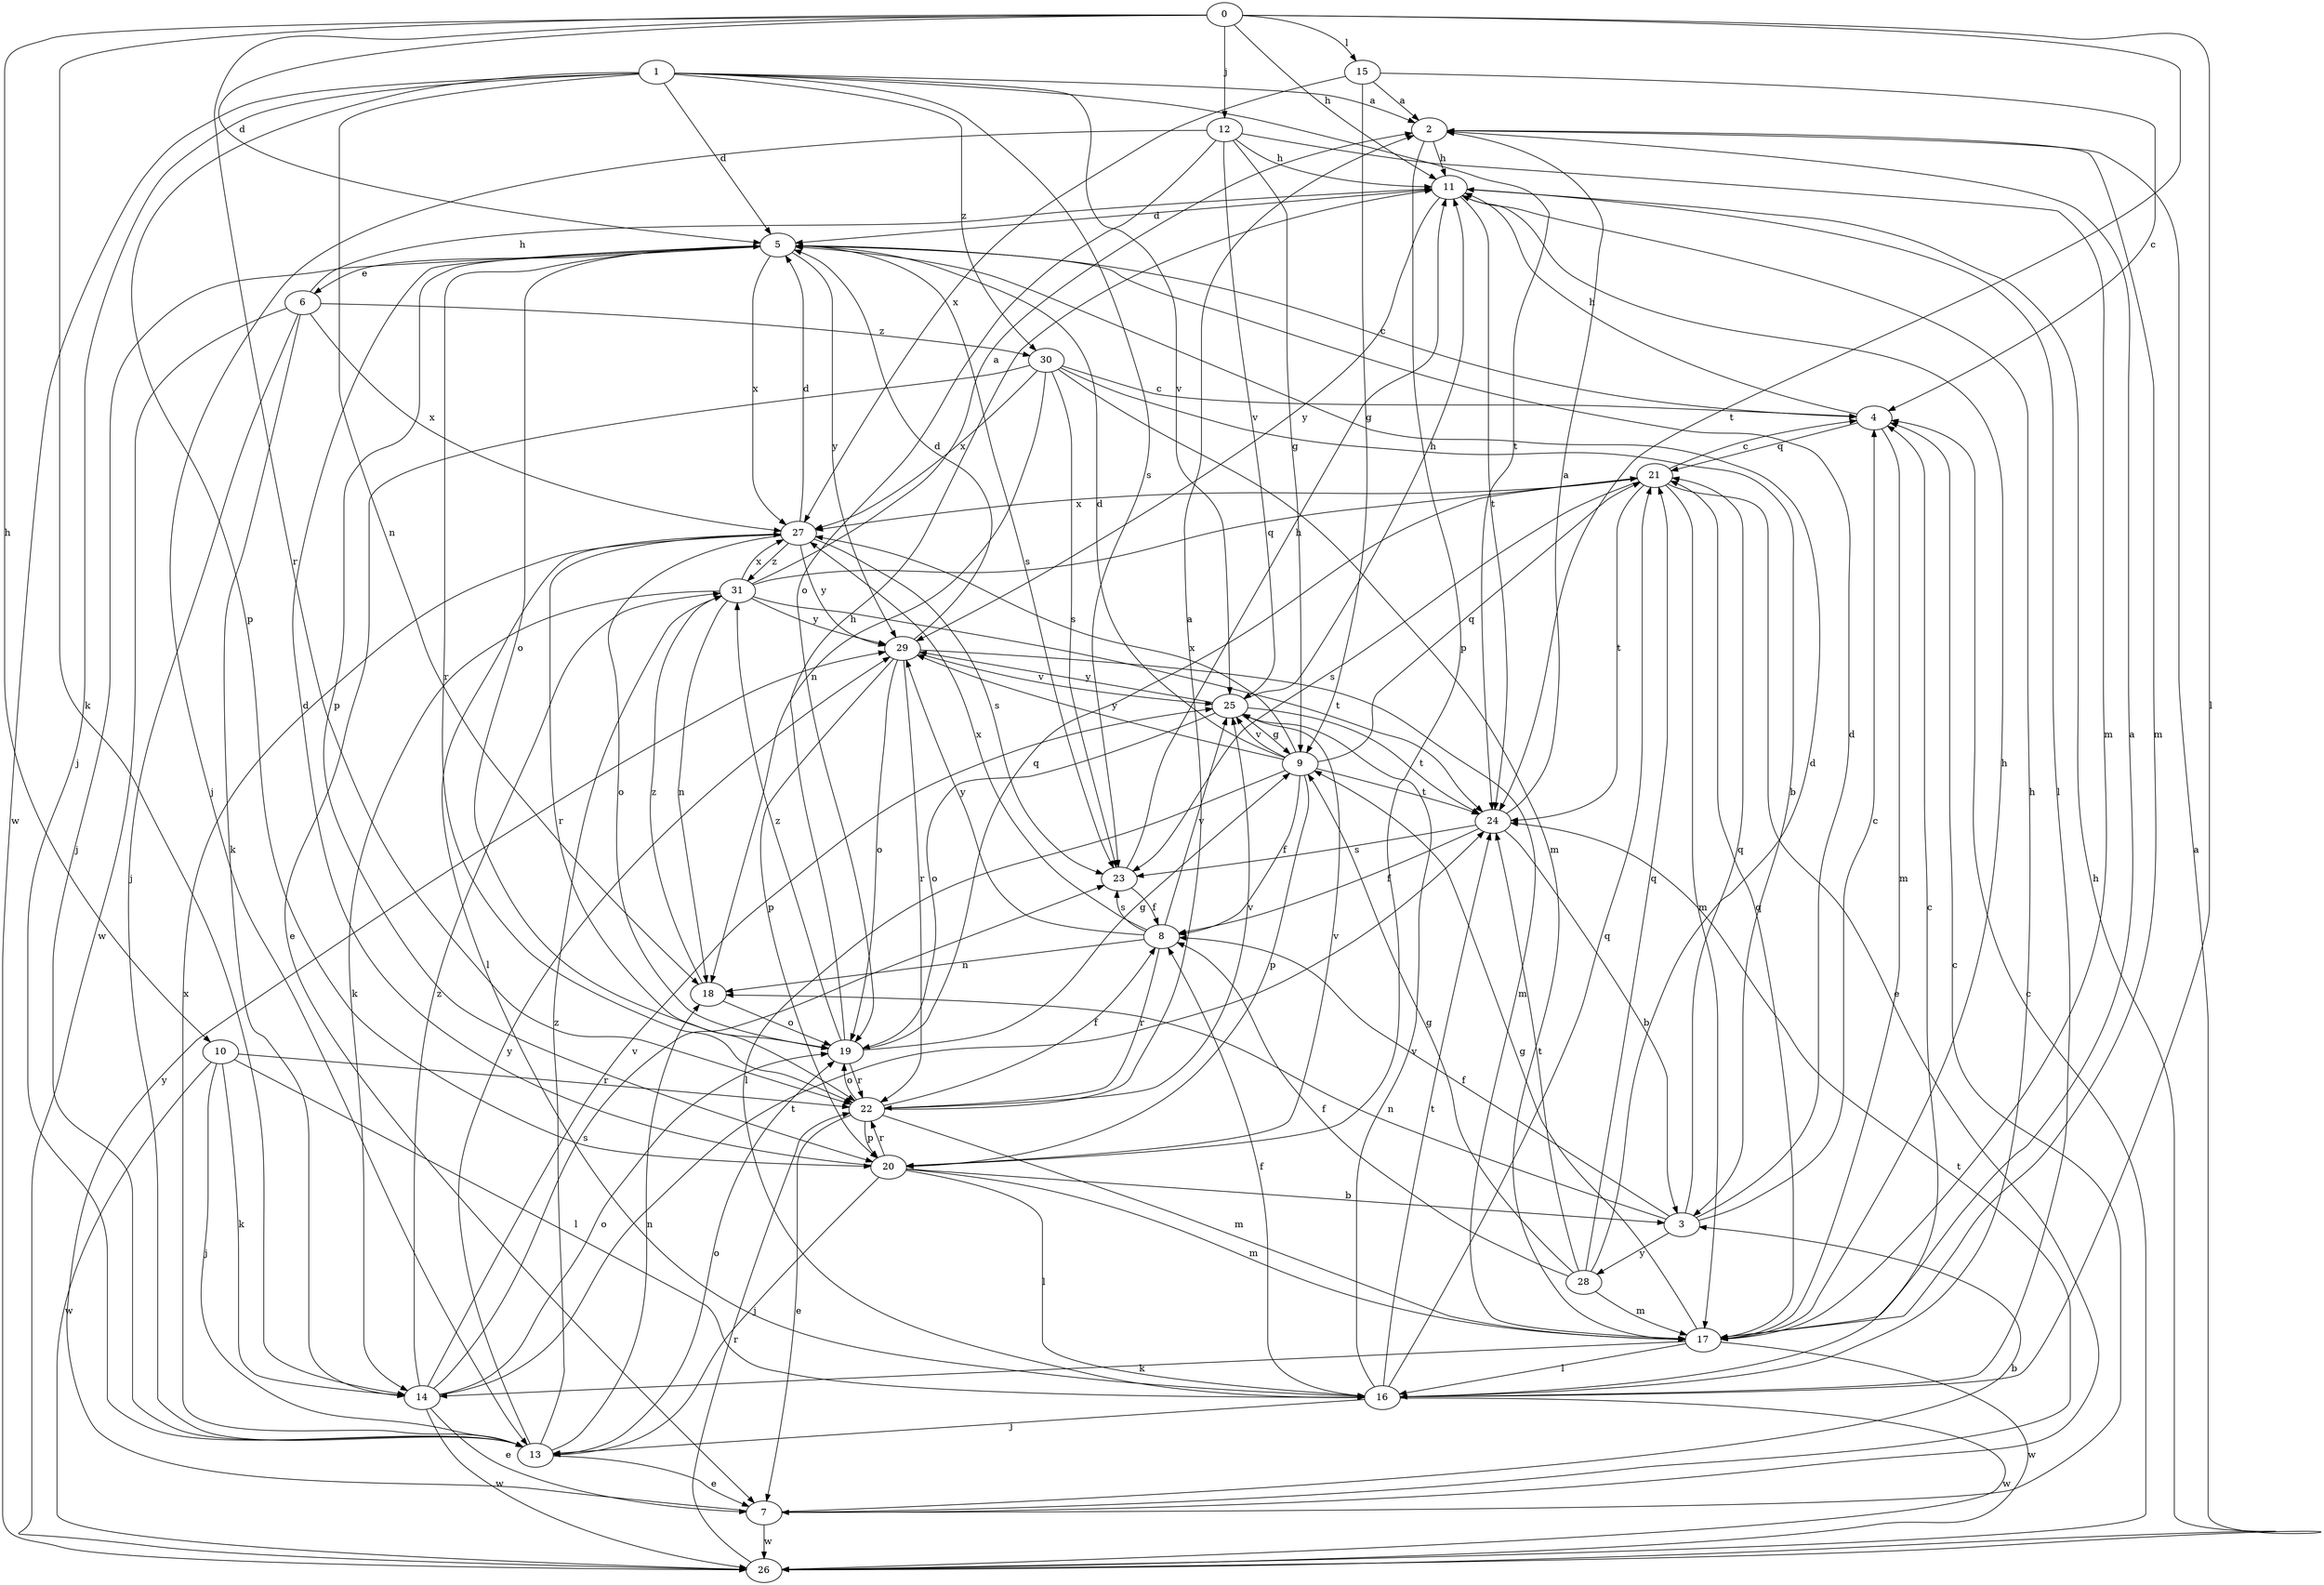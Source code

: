 strict digraph  {
1;
2;
3;
4;
5;
6;
7;
8;
9;
10;
11;
12;
13;
0;
14;
15;
16;
17;
18;
19;
20;
21;
22;
23;
24;
25;
26;
27;
28;
29;
30;
31;
1 -> 2  [label=a];
1 -> 5  [label=d];
1 -> 13  [label=j];
1 -> 18  [label=n];
1 -> 20  [label=p];
1 -> 23  [label=s];
1 -> 24  [label=t];
1 -> 25  [label=v];
1 -> 26  [label=w];
1 -> 30  [label=z];
2 -> 11  [label=h];
2 -> 17  [label=m];
2 -> 20  [label=p];
3 -> 4  [label=c];
3 -> 5  [label=d];
3 -> 8  [label=f];
3 -> 18  [label=n];
3 -> 21  [label=q];
3 -> 28  [label=y];
4 -> 11  [label=h];
4 -> 17  [label=m];
4 -> 21  [label=q];
5 -> 4  [label=c];
5 -> 6  [label=e];
5 -> 13  [label=j];
5 -> 19  [label=o];
5 -> 20  [label=p];
5 -> 22  [label=r];
5 -> 23  [label=s];
5 -> 27  [label=x];
5 -> 29  [label=y];
6 -> 11  [label=h];
6 -> 13  [label=j];
6 -> 14  [label=k];
6 -> 26  [label=w];
6 -> 27  [label=x];
6 -> 30  [label=z];
7 -> 3  [label=b];
7 -> 4  [label=c];
7 -> 24  [label=t];
7 -> 26  [label=w];
7 -> 29  [label=y];
8 -> 18  [label=n];
8 -> 22  [label=r];
8 -> 23  [label=s];
8 -> 25  [label=v];
8 -> 27  [label=x];
8 -> 29  [label=y];
9 -> 5  [label=d];
9 -> 8  [label=f];
9 -> 16  [label=l];
9 -> 20  [label=p];
9 -> 21  [label=q];
9 -> 24  [label=t];
9 -> 25  [label=v];
9 -> 27  [label=x];
9 -> 29  [label=y];
10 -> 13  [label=j];
10 -> 14  [label=k];
10 -> 16  [label=l];
10 -> 22  [label=r];
10 -> 26  [label=w];
11 -> 5  [label=d];
11 -> 16  [label=l];
11 -> 24  [label=t];
11 -> 29  [label=y];
12 -> 9  [label=g];
12 -> 11  [label=h];
12 -> 13  [label=j];
12 -> 17  [label=m];
12 -> 19  [label=o];
12 -> 25  [label=v];
13 -> 7  [label=e];
13 -> 18  [label=n];
13 -> 19  [label=o];
13 -> 27  [label=x];
13 -> 29  [label=y];
13 -> 31  [label=z];
0 -> 5  [label=d];
0 -> 10  [label=h];
0 -> 11  [label=h];
0 -> 12  [label=j];
0 -> 14  [label=k];
0 -> 15  [label=l];
0 -> 16  [label=l];
0 -> 22  [label=r];
0 -> 24  [label=t];
14 -> 7  [label=e];
14 -> 19  [label=o];
14 -> 23  [label=s];
14 -> 24  [label=t];
14 -> 25  [label=v];
14 -> 26  [label=w];
14 -> 31  [label=z];
15 -> 2  [label=a];
15 -> 4  [label=c];
15 -> 9  [label=g];
15 -> 27  [label=x];
16 -> 4  [label=c];
16 -> 8  [label=f];
16 -> 11  [label=h];
16 -> 13  [label=j];
16 -> 21  [label=q];
16 -> 24  [label=t];
16 -> 25  [label=v];
16 -> 26  [label=w];
17 -> 2  [label=a];
17 -> 9  [label=g];
17 -> 11  [label=h];
17 -> 14  [label=k];
17 -> 16  [label=l];
17 -> 21  [label=q];
17 -> 26  [label=w];
18 -> 19  [label=o];
18 -> 31  [label=z];
19 -> 9  [label=g];
19 -> 11  [label=h];
19 -> 21  [label=q];
19 -> 22  [label=r];
19 -> 31  [label=z];
20 -> 3  [label=b];
20 -> 5  [label=d];
20 -> 13  [label=j];
20 -> 16  [label=l];
20 -> 17  [label=m];
20 -> 22  [label=r];
20 -> 25  [label=v];
21 -> 4  [label=c];
21 -> 7  [label=e];
21 -> 17  [label=m];
21 -> 23  [label=s];
21 -> 24  [label=t];
21 -> 27  [label=x];
22 -> 2  [label=a];
22 -> 7  [label=e];
22 -> 8  [label=f];
22 -> 17  [label=m];
22 -> 19  [label=o];
22 -> 20  [label=p];
22 -> 25  [label=v];
23 -> 8  [label=f];
23 -> 11  [label=h];
24 -> 2  [label=a];
24 -> 3  [label=b];
24 -> 8  [label=f];
24 -> 23  [label=s];
25 -> 9  [label=g];
25 -> 11  [label=h];
25 -> 19  [label=o];
25 -> 24  [label=t];
25 -> 29  [label=y];
26 -> 2  [label=a];
26 -> 4  [label=c];
26 -> 11  [label=h];
26 -> 22  [label=r];
27 -> 5  [label=d];
27 -> 16  [label=l];
27 -> 19  [label=o];
27 -> 22  [label=r];
27 -> 23  [label=s];
27 -> 29  [label=y];
27 -> 31  [label=z];
28 -> 5  [label=d];
28 -> 8  [label=f];
28 -> 9  [label=g];
28 -> 17  [label=m];
28 -> 21  [label=q];
28 -> 24  [label=t];
29 -> 5  [label=d];
29 -> 17  [label=m];
29 -> 19  [label=o];
29 -> 20  [label=p];
29 -> 22  [label=r];
29 -> 25  [label=v];
30 -> 3  [label=b];
30 -> 4  [label=c];
30 -> 7  [label=e];
30 -> 17  [label=m];
30 -> 18  [label=n];
30 -> 23  [label=s];
30 -> 27  [label=x];
31 -> 2  [label=a];
31 -> 14  [label=k];
31 -> 18  [label=n];
31 -> 21  [label=q];
31 -> 24  [label=t];
31 -> 27  [label=x];
31 -> 29  [label=y];
}
